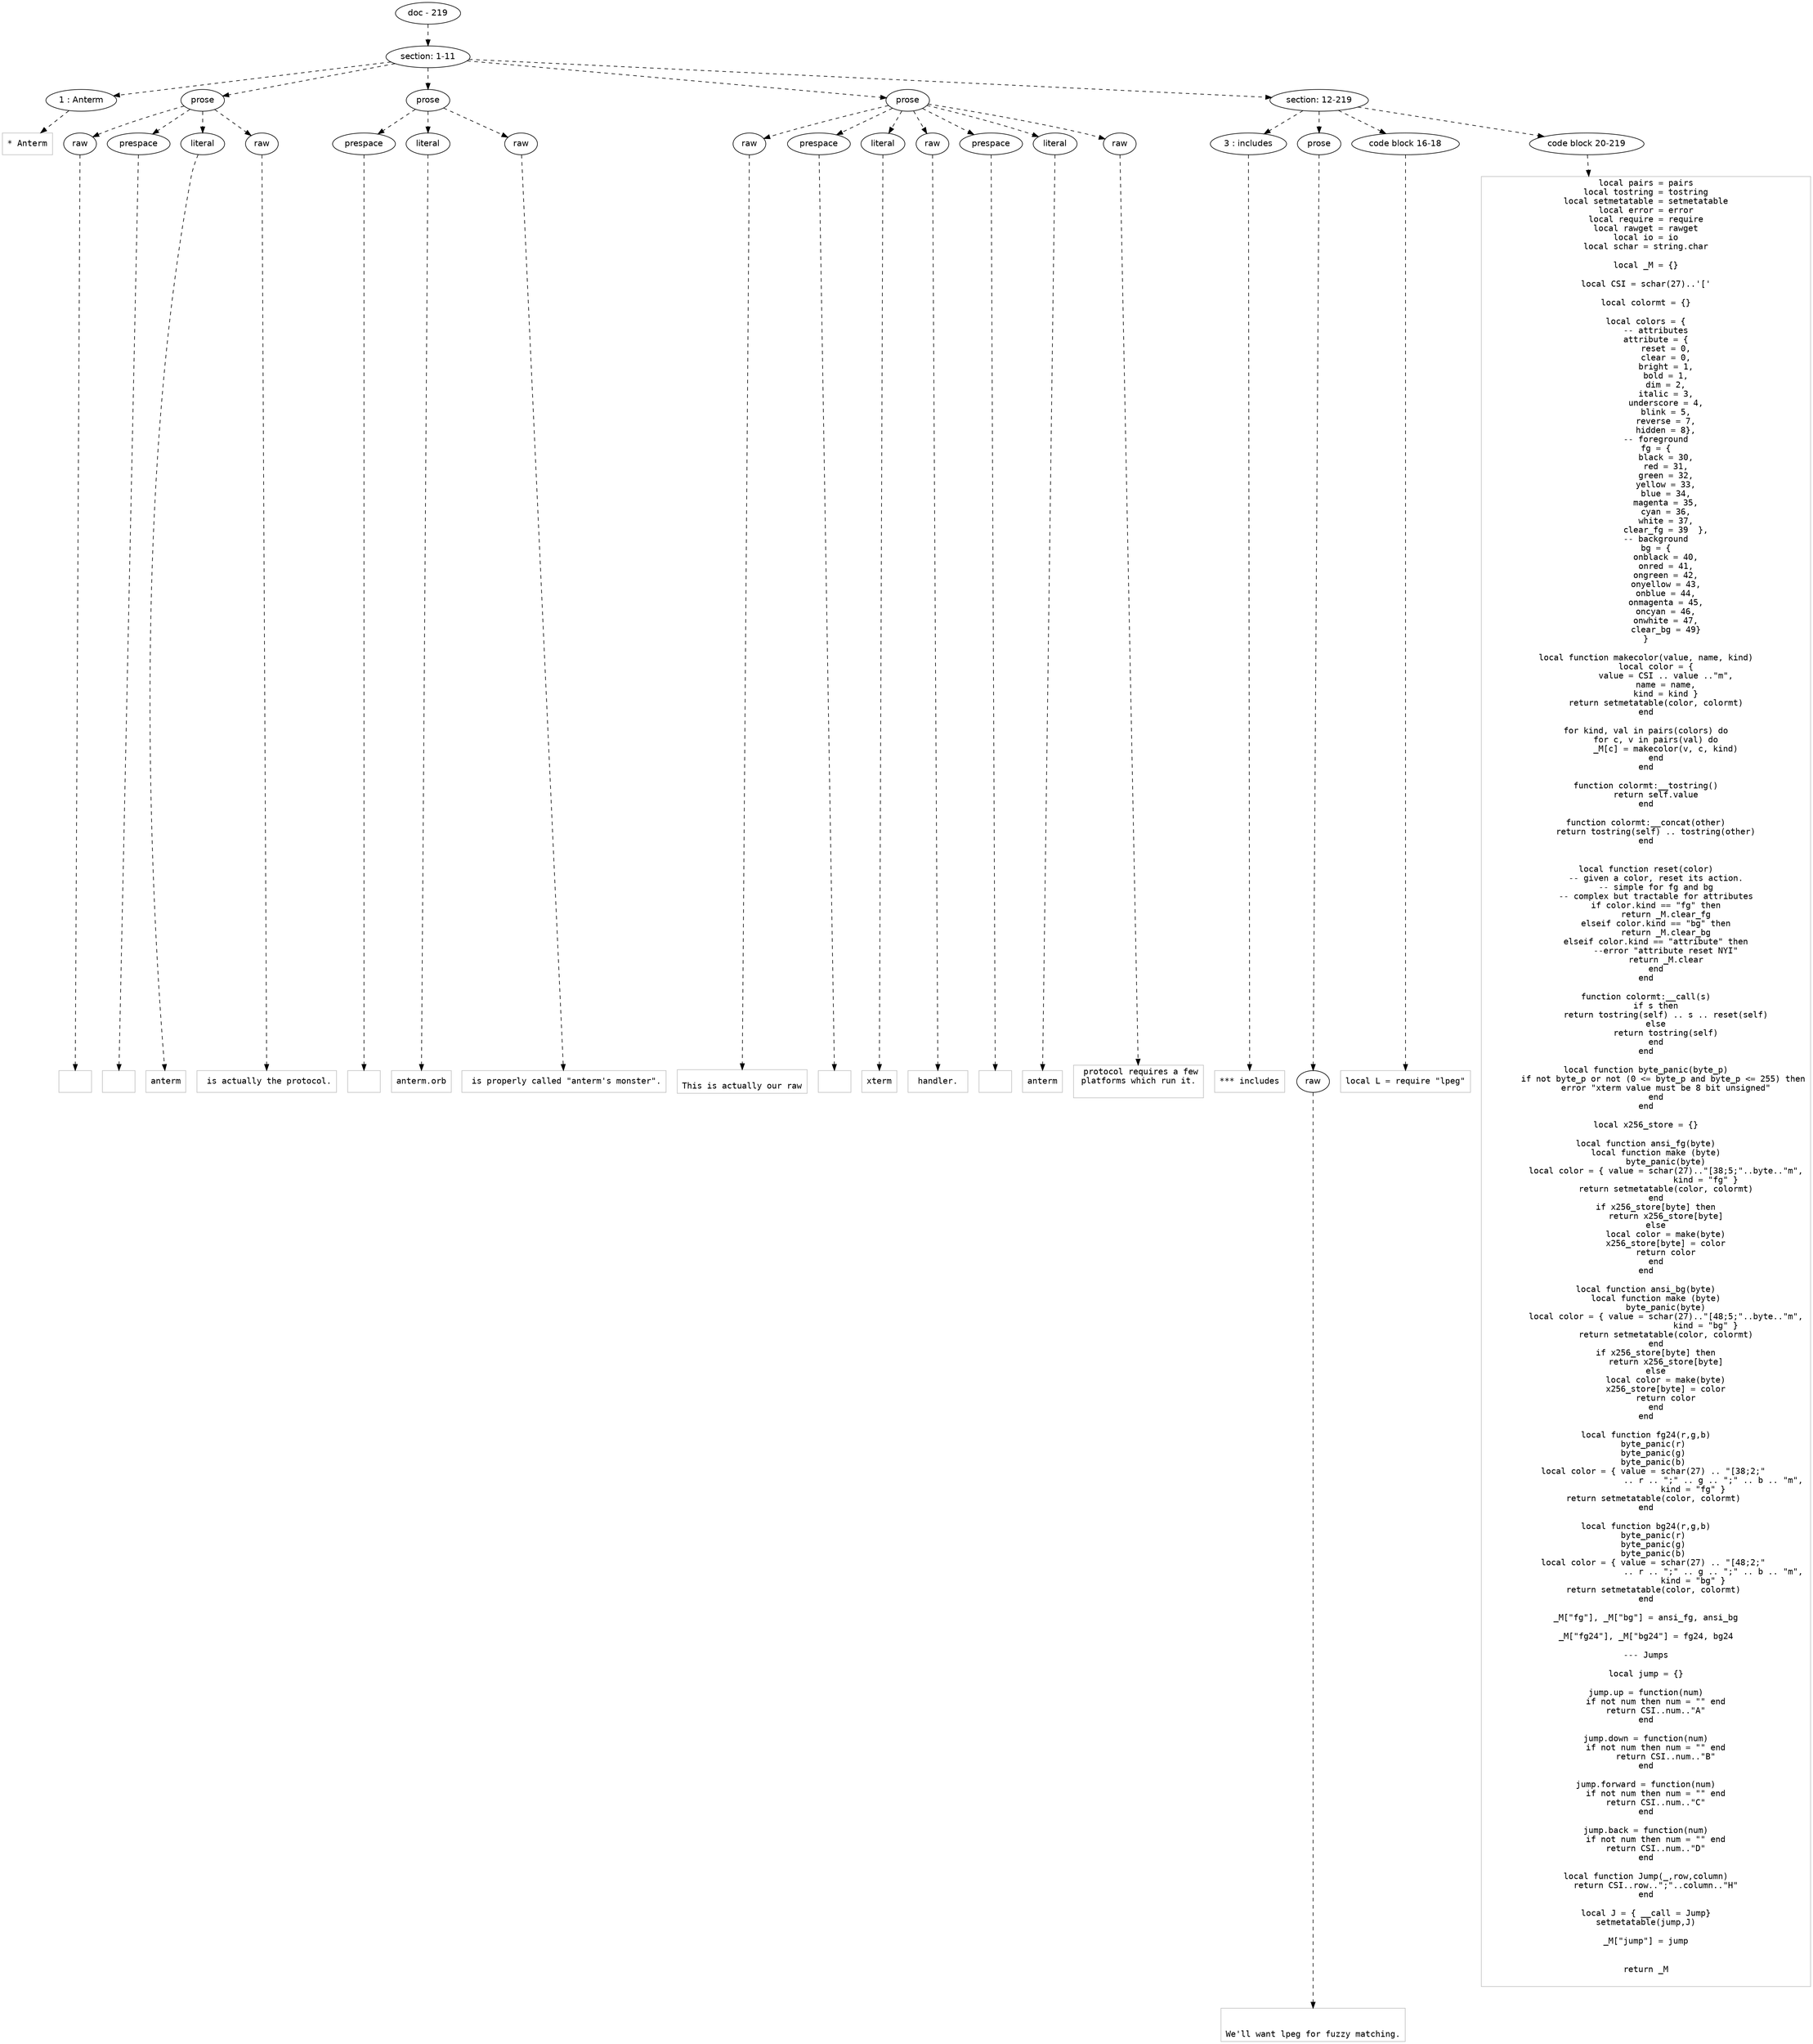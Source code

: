 digraph lpegNode {

node [fontname=Helvetica]
edge [style=dashed]

doc_0 [label="doc - 219"]


doc_0 -> { section_1}
{rank=same; section_1}

section_1 [label="section: 1-11"]


// END RANK doc_0

section_1 -> { header_2 prose_3 prose_4 prose_5 section_6}
{rank=same; header_2 prose_3 prose_4 prose_5 section_6}

header_2 [label="1 : Anterm"]

prose_3 [label="prose"]

prose_4 [label="prose"]

prose_5 [label="prose"]

section_6 [label="section: 12-219"]


// END RANK section_1

header_2 -> leaf_7
leaf_7  [color=Gray,shape=rectangle,fontname=Inconsolata,label="* Anterm"]
// END RANK header_2

prose_3 -> { raw_8 prespace_9 literal_10 raw_11}
{rank=same; raw_8 prespace_9 literal_10 raw_11}

raw_8 [label="raw"]

prespace_9 [label="prespace"]

literal_10 [label="literal"]

raw_11 [label="raw"]


// END RANK prose_3

raw_8 -> leaf_12
leaf_12  [color=Gray,shape=rectangle,fontname=Inconsolata,label="
"]
// END RANK raw_8

prespace_9 -> leaf_13
leaf_13  [color=Gray,shape=rectangle,fontname=Inconsolata,label=""]
// END RANK prespace_9

literal_10 -> leaf_14
leaf_14  [color=Gray,shape=rectangle,fontname=Inconsolata,label="anterm"]
// END RANK literal_10

raw_11 -> leaf_15
leaf_15  [color=Gray,shape=rectangle,fontname=Inconsolata,label=" is actually the protocol.
"]
// END RANK raw_11

prose_4 -> { prespace_16 literal_17 raw_18}
{rank=same; prespace_16 literal_17 raw_18}

prespace_16 [label="prespace"]

literal_17 [label="literal"]

raw_18 [label="raw"]


// END RANK prose_4

prespace_16 -> leaf_19
leaf_19  [color=Gray,shape=rectangle,fontname=Inconsolata,label=""]
// END RANK prespace_16

literal_17 -> leaf_20
leaf_20  [color=Gray,shape=rectangle,fontname=Inconsolata,label="anterm.orb"]
// END RANK literal_17

raw_18 -> leaf_21
leaf_21  [color=Gray,shape=rectangle,fontname=Inconsolata,label=" is properly called \"anterm's monster\".
"]
// END RANK raw_18

prose_5 -> { raw_22 prespace_23 literal_24 raw_25 prespace_26 literal_27 raw_28}
{rank=same; raw_22 prespace_23 literal_24 raw_25 prespace_26 literal_27 raw_28}

raw_22 [label="raw"]

prespace_23 [label="prespace"]

literal_24 [label="literal"]

raw_25 [label="raw"]

prespace_26 [label="prespace"]

literal_27 [label="literal"]

raw_28 [label="raw"]


// END RANK prose_5

raw_22 -> leaf_29
leaf_29  [color=Gray,shape=rectangle,fontname=Inconsolata,label="
This is actually our raw"]
// END RANK raw_22

prespace_23 -> leaf_30
leaf_30  [color=Gray,shape=rectangle,fontname=Inconsolata,label=" "]
// END RANK prespace_23

literal_24 -> leaf_31
leaf_31  [color=Gray,shape=rectangle,fontname=Inconsolata,label="xterm"]
// END RANK literal_24

raw_25 -> leaf_32
leaf_32  [color=Gray,shape=rectangle,fontname=Inconsolata,label=" handler. "]
// END RANK raw_25

prespace_26 -> leaf_33
leaf_33  [color=Gray,shape=rectangle,fontname=Inconsolata,label=" "]
// END RANK prespace_26

literal_27 -> leaf_34
leaf_34  [color=Gray,shape=rectangle,fontname=Inconsolata,label="anterm"]
// END RANK literal_27

raw_28 -> leaf_35
leaf_35  [color=Gray,shape=rectangle,fontname=Inconsolata,label=" protocol requires a few
platforms which run it.

"]
// END RANK raw_28

section_6 -> { header_36 prose_37 codeblock_38 codeblock_39}
{rank=same; header_36 prose_37 codeblock_38 codeblock_39}

header_36 [label="3 : includes"]

prose_37 [label="prose"]

codeblock_38 [label="code block 16-18"]

codeblock_39 [label="code block 20-219"]


// END RANK section_6

header_36 -> leaf_40
leaf_40  [color=Gray,shape=rectangle,fontname=Inconsolata,label="*** includes"]
// END RANK header_36

prose_37 -> { raw_41}
{rank=same; raw_41}

raw_41 [label="raw"]


// END RANK prose_37

raw_41 -> leaf_42
leaf_42  [color=Gray,shape=rectangle,fontname=Inconsolata,label="

We'll want lpeg for fuzzy matching.
"]
// END RANK raw_41

codeblock_38 -> leaf_43
leaf_43  [color=Gray,shape=rectangle,fontname=Inconsolata,label="local L = require \"lpeg\""]
// END RANK codeblock_38

codeblock_39 -> leaf_44
leaf_44  [color=Gray,shape=rectangle,fontname=Inconsolata,label="local pairs = pairs
local tostring = tostring
local setmetatable = setmetatable
local error = error
local require = require
local rawget = rawget
local io = io
local schar = string.char

local _M = {}

local CSI = schar(27)..'['

local colormt = {}

local colors = {
    -- attributes
    attribute = {
        reset = 0,
        clear = 0,
        bright = 1,
        bold = 1,
        dim = 2,
        italic = 3,
        underscore = 4,
        blink = 5,
        reverse = 7,
        hidden = 8},
    -- foreground
    fg = {
        black = 30,
        red = 31,
        green = 32,
        yellow = 33,
        blue = 34,
        magenta = 35,
        cyan = 36,
        white = 37,
        clear_fg = 39  },
    -- background
    bg = {
        onblack = 40,
        onred = 41,
        ongreen = 42,
        onyellow = 43,
        onblue = 44,
        onmagenta = 45,
        oncyan = 46,
        onwhite = 47,
        clear_bg = 49}
}

local function makecolor(value, name, kind)
    local color = {
        value = CSI .. value ..\"m\",
        name = name,
        kind = kind }
    return setmetatable(color, colormt)
end

for kind, val in pairs(colors) do
    for c, v in pairs(val) do
        _M[c] = makecolor(v, c, kind)
    end
end

function colormt:__tostring()
    return self.value
end

function colormt:__concat(other)
    return tostring(self) .. tostring(other)
end


local function reset(color)
    -- given a color, reset its action.
    -- simple for fg and bg
    -- complex but tractable for attributes
    if color.kind == \"fg\" then
        return _M.clear_fg
    elseif color.kind == \"bg\" then
        return _M.clear_bg
    elseif color.kind == \"attribute\" then
        --error \"attribute reset NYI\"
        return _M.clear
    end
end

function colormt:__call(s)
    if s then
        return tostring(self) .. s .. reset(self)
    else
        return tostring(self)
    end
end

local function byte_panic(byte_p)
       if not byte_p or not (0 <= byte_p and byte_p <= 255) then
        error \"xterm value must be 8 bit unsigned\"
    end
end

local x256_store = {}

local function ansi_fg(byte)
    local function make (byte)
        byte_panic(byte)
        local color = { value = schar(27)..\"[38;5;\"..byte..\"m\",
                        kind = \"fg\" }
        return setmetatable(color, colormt)
    end
    if x256_store[byte] then
        return x256_store[byte]
    else
        local color = make(byte)
        x256_store[byte] = color
        return color
    end
end

local function ansi_bg(byte)
    local function make (byte)
        byte_panic(byte)
        local color = { value = schar(27)..\"[48;5;\"..byte..\"m\",
                        kind = \"bg\" }
        return setmetatable(color, colormt)
    end
    if x256_store[byte] then
        return x256_store[byte]
    else
        local color = make(byte)
        x256_store[byte] = color
        return color
    end
end

local function fg24(r,g,b)
   byte_panic(r)
   byte_panic(g)
   byte_panic(b)
   local color = { value = schar(27) .. \"[38;2;\"
                           .. r .. \";\" .. g .. \";\" .. b .. \"m\",
                   kind = \"fg\" }
   return setmetatable(color, colormt)
end

local function bg24(r,g,b)
   byte_panic(r)
   byte_panic(g)
   byte_panic(b)
   local color = { value = schar(27) .. \"[48;2;\"
                           .. r .. \";\" .. g .. \";\" .. b .. \"m\",
                   kind = \"bg\" }
   return setmetatable(color, colormt)
end

_M[\"fg\"], _M[\"bg\"] = ansi_fg, ansi_bg

_M[\"fg24\"], _M[\"bg24\"] = fg24, bg24

--- Jumps

local jump = {}

jump.up = function(num)
    if not num then num = \"\" end
    return CSI..num..\"A\"
end

jump.down = function(num)
    if not num then num = \"\" end
        return CSI..num..\"B\"
end

jump.forward = function(num)
    if not num then num = \"\" end
    return CSI..num..\"C\"
end

jump.back = function(num)
    if not num then num = \"\" end
    return CSI..num..\"D\"
end

local function Jump(_,row,column)
    return CSI..row..\";\"..column..\"H\"
end

local J = { __call = Jump}
setmetatable(jump,J)

_M[\"jump\"] = jump


return _M

"]
// END RANK codeblock_39


}
